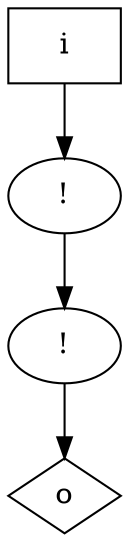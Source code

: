 digraph G {
n0 [label="i",shape="box"];
n1 [label="!"];
n2 [label="!"];
n3 [label="o",shape="diamond"];
n0 -> n1
n1 -> n2
n2 -> n3
}